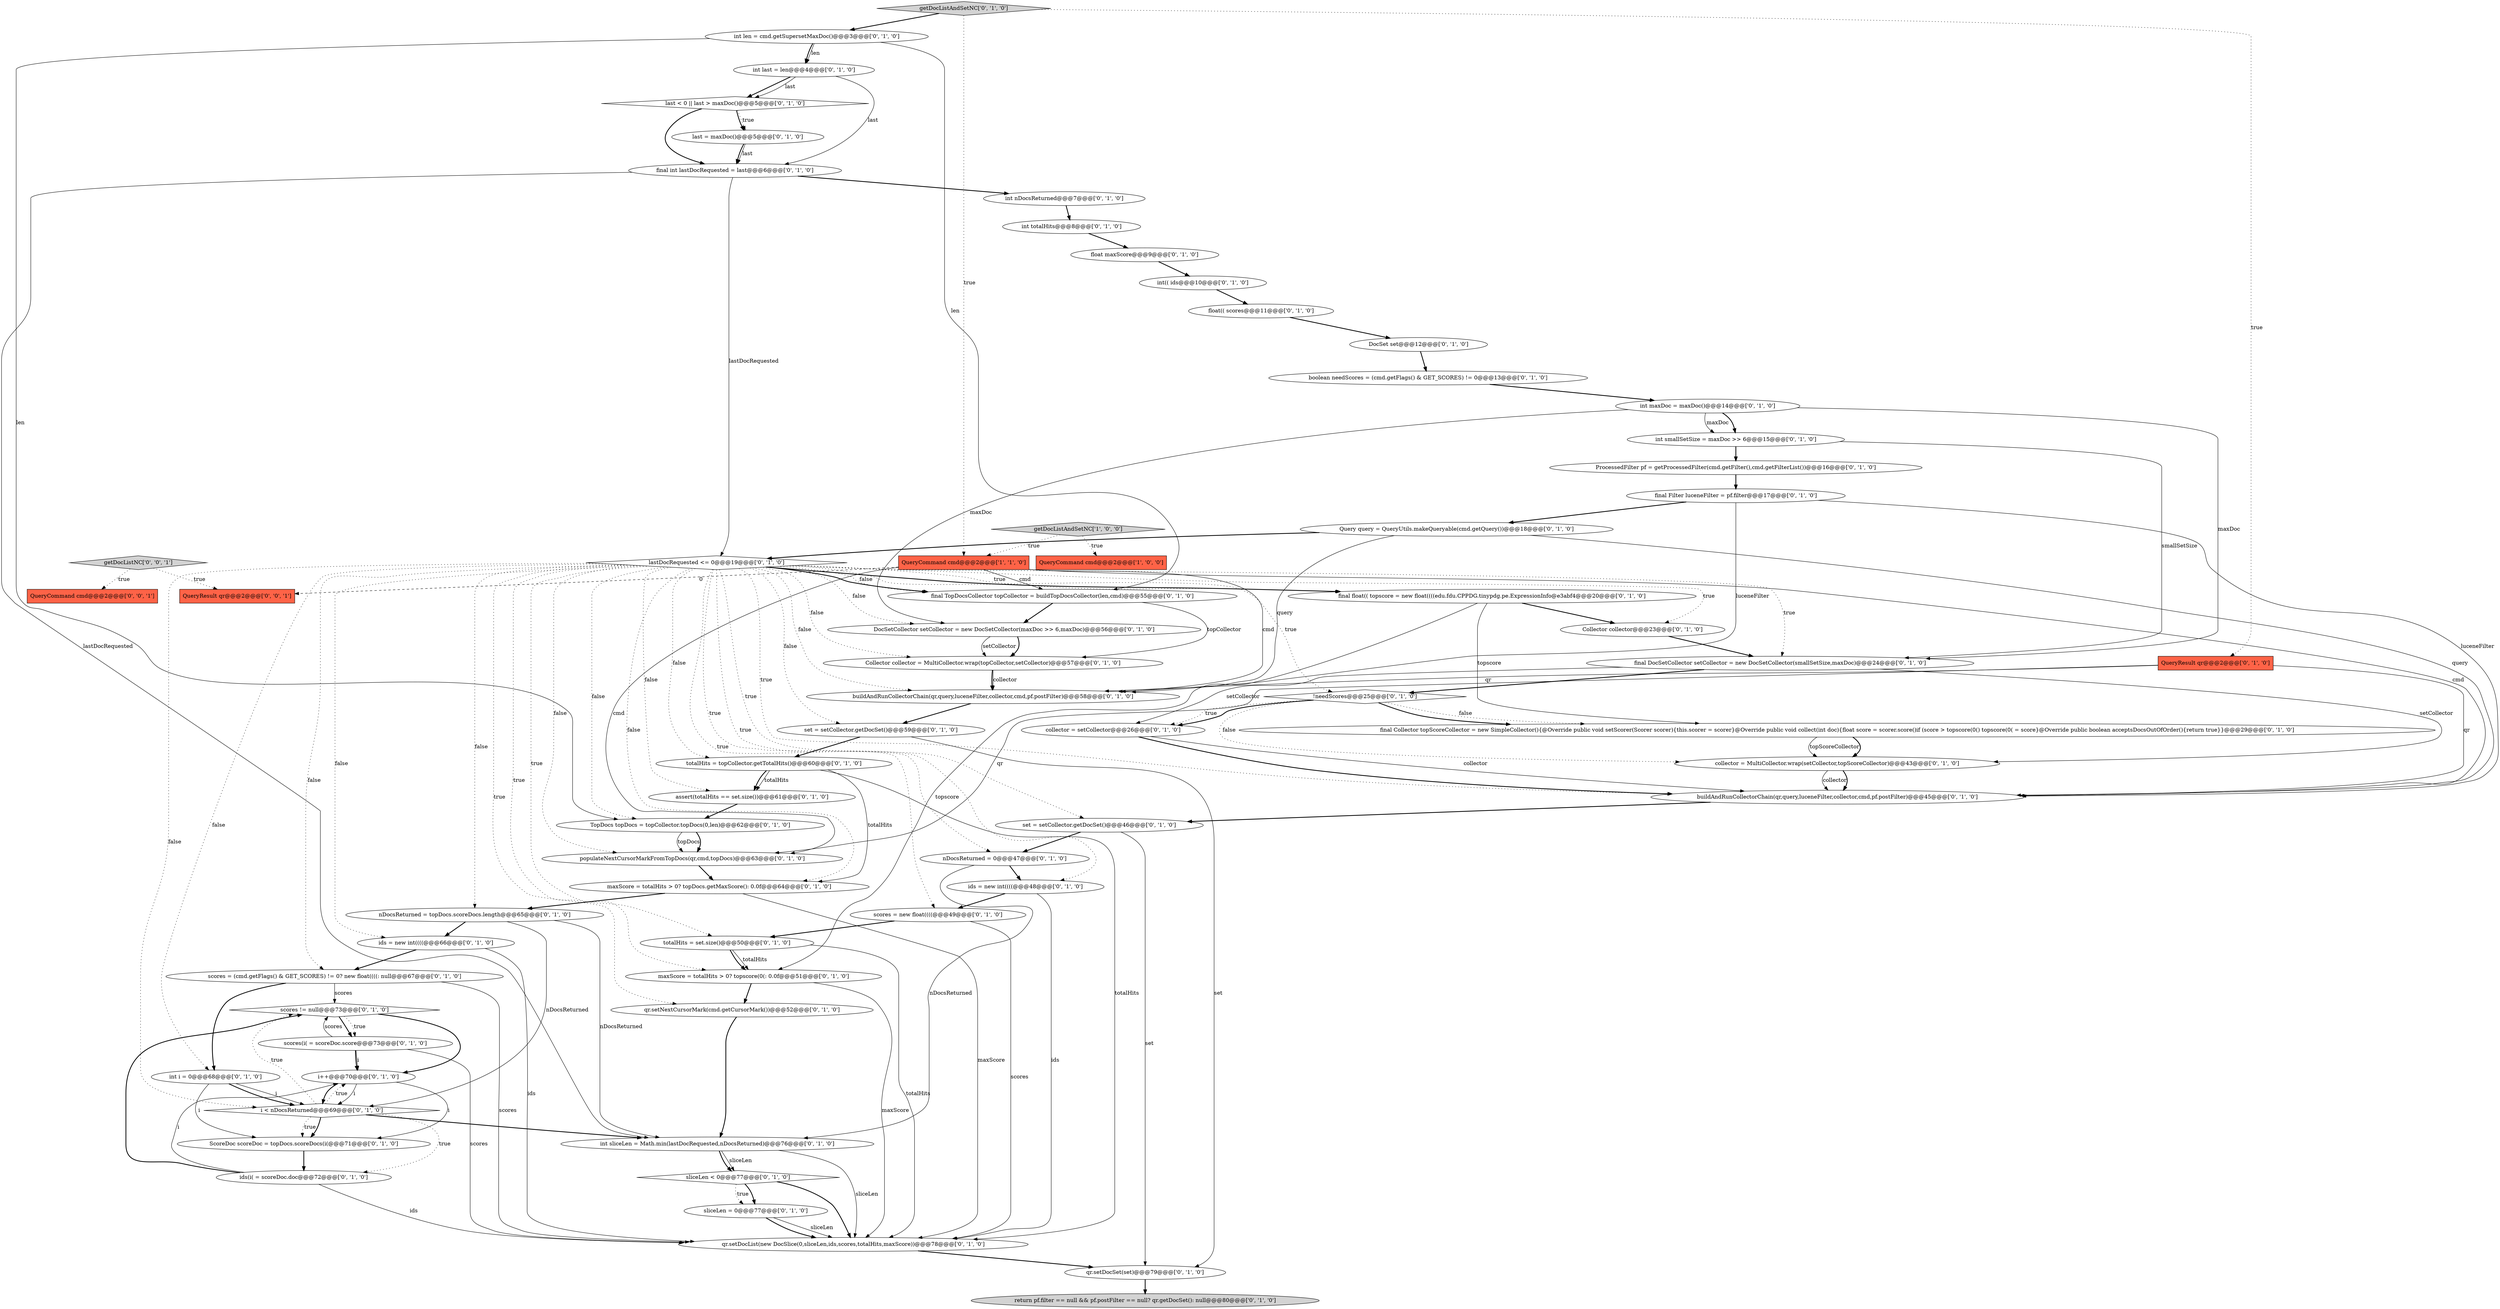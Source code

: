 digraph {
37 [style = filled, label = "sliceLen = 0@@@77@@@['0', '1', '0']", fillcolor = white, shape = ellipse image = "AAA0AAABBB2BBB"];
20 [style = filled, label = "scores(i( = scoreDoc.score@@@73@@@['0', '1', '0']", fillcolor = white, shape = ellipse image = "AAA0AAABBB2BBB"];
24 [style = filled, label = "collector = MultiCollector.wrap(setCollector,topScoreCollector)@@@43@@@['0', '1', '0']", fillcolor = white, shape = ellipse image = "AAA0AAABBB2BBB"];
15 [style = filled, label = "final int lastDocRequested = last@@@6@@@['0', '1', '0']", fillcolor = white, shape = ellipse image = "AAA0AAABBB2BBB"];
52 [style = filled, label = "sliceLen < 0@@@77@@@['0', '1', '0']", fillcolor = white, shape = diamond image = "AAA0AAABBB2BBB"];
66 [style = filled, label = "QueryResult qr@@@2@@@['0', '0', '1']", fillcolor = tomato, shape = box image = "AAA0AAABBB3BBB"];
13 [style = filled, label = "totalHits = set.size()@@@50@@@['0', '1', '0']", fillcolor = white, shape = ellipse image = "AAA0AAABBB2BBB"];
26 [style = filled, label = "ids(i( = scoreDoc.doc@@@72@@@['0', '1', '0']", fillcolor = white, shape = ellipse image = "AAA0AAABBB2BBB"];
8 [style = filled, label = "getDocListAndSetNC['0', '1', '0']", fillcolor = lightgray, shape = diamond image = "AAA0AAABBB2BBB"];
27 [style = filled, label = "scores != null@@@73@@@['0', '1', '0']", fillcolor = white, shape = diamond image = "AAA0AAABBB2BBB"];
64 [style = filled, label = "getDocListNC['0', '0', '1']", fillcolor = lightgray, shape = diamond image = "AAA0AAABBB3BBB"];
29 [style = filled, label = "int(( ids@@@10@@@['0', '1', '0']", fillcolor = white, shape = ellipse image = "AAA0AAABBB2BBB"];
3 [style = filled, label = "DocSetCollector setCollector = new DocSetCollector(maxDoc >> 6,maxDoc)@@@56@@@['0', '1', '0']", fillcolor = white, shape = ellipse image = "AAA0AAABBB2BBB"];
0 [style = filled, label = "getDocListAndSetNC['1', '0', '0']", fillcolor = lightgray, shape = diamond image = "AAA0AAABBB1BBB"];
50 [style = filled, label = "ids = new int((((@@@66@@@['0', '1', '0']", fillcolor = white, shape = ellipse image = "AAA0AAABBB2BBB"];
2 [style = filled, label = "QueryCommand cmd@@@2@@@['1', '1', '0']", fillcolor = tomato, shape = box image = "AAA0AAABBB1BBB"];
31 [style = filled, label = "int sliceLen = Math.min(lastDocRequested,nDocsReturned)@@@76@@@['0', '1', '0']", fillcolor = white, shape = ellipse image = "AAA0AAABBB2BBB"];
34 [style = filled, label = "Collector collector = MultiCollector.wrap(topCollector,setCollector)@@@57@@@['0', '1', '0']", fillcolor = white, shape = ellipse image = "AAA0AAABBB2BBB"];
61 [style = filled, label = "int nDocsReturned@@@7@@@['0', '1', '0']", fillcolor = white, shape = ellipse image = "AAA0AAABBB2BBB"];
65 [style = filled, label = "QueryCommand cmd@@@2@@@['0', '0', '1']", fillcolor = tomato, shape = box image = "AAA0AAABBB3BBB"];
62 [style = filled, label = "float maxScore@@@9@@@['0', '1', '0']", fillcolor = white, shape = ellipse image = "AAA0AAABBB2BBB"];
6 [style = filled, label = "final DocSetCollector setCollector = new DocSetCollector(smallSetSize,maxDoc)@@@24@@@['0', '1', '0']", fillcolor = white, shape = ellipse image = "AAA0AAABBB2BBB"];
4 [style = filled, label = "i < nDocsReturned@@@69@@@['0', '1', '0']", fillcolor = white, shape = diamond image = "AAA0AAABBB2BBB"];
55 [style = filled, label = "int smallSetSize = maxDoc >> 6@@@15@@@['0', '1', '0']", fillcolor = white, shape = ellipse image = "AAA0AAABBB2BBB"];
30 [style = filled, label = "float(( scores@@@11@@@['0', '1', '0']", fillcolor = white, shape = ellipse image = "AAA0AAABBB2BBB"];
28 [style = filled, label = "Collector collector@@@23@@@['0', '1', '0']", fillcolor = white, shape = ellipse image = "AAA0AAABBB2BBB"];
51 [style = filled, label = "collector = setCollector@@@26@@@['0', '1', '0']", fillcolor = white, shape = ellipse image = "AAA0AAABBB2BBB"];
60 [style = filled, label = "assert(totalHits == set.size())@@@61@@@['0', '1', '0']", fillcolor = white, shape = ellipse image = "AAA0AAABBB2BBB"];
46 [style = filled, label = "final Collector topScoreCollector = new SimpleCollector(){@Override public void setScorer(Scorer scorer){this.scorer = scorer}@Override public void collect(int doc){float score = scorer.score()if (score > topscore(0() topscore(0( = score}@Override public boolean acceptsDocsOutOfOrder(){return true}}@@@29@@@['0', '1', '0']", fillcolor = white, shape = ellipse image = "AAA0AAABBB2BBB"];
63 [style = filled, label = "scores = (cmd.getFlags() & GET_SCORES) != 0? new float((((: null@@@67@@@['0', '1', '0']", fillcolor = white, shape = ellipse image = "AAA0AAABBB2BBB"];
18 [style = filled, label = "final Filter luceneFilter = pf.filter@@@17@@@['0', '1', '0']", fillcolor = white, shape = ellipse image = "AAA0AAABBB2BBB"];
54 [style = filled, label = "boolean needScores = (cmd.getFlags() & GET_SCORES) != 0@@@13@@@['0', '1', '0']", fillcolor = white, shape = ellipse image = "AAA0AAABBB2BBB"];
56 [style = filled, label = "qr.setDocList(new DocSlice(0,sliceLen,ids,scores,totalHits,maxScore))@@@78@@@['0', '1', '0']", fillcolor = white, shape = ellipse image = "AAA0AAABBB2BBB"];
36 [style = filled, label = "TopDocs topDocs = topCollector.topDocs(0,len)@@@62@@@['0', '1', '0']", fillcolor = white, shape = ellipse image = "AAA0AAABBB2BBB"];
44 [style = filled, label = "nDocsReturned = 0@@@47@@@['0', '1', '0']", fillcolor = white, shape = ellipse image = "AAA0AAABBB2BBB"];
5 [style = filled, label = "QueryResult qr@@@2@@@['0', '1', '0']", fillcolor = tomato, shape = box image = "AAA0AAABBB2BBB"];
25 [style = filled, label = "DocSet set@@@12@@@['0', '1', '0']", fillcolor = white, shape = ellipse image = "AAA0AAABBB2BBB"];
32 [style = filled, label = "last = maxDoc()@@@5@@@['0', '1', '0']", fillcolor = white, shape = ellipse image = "AAA0AAABBB2BBB"];
14 [style = filled, label = "int totalHits@@@8@@@['0', '1', '0']", fillcolor = white, shape = ellipse image = "AAA0AAABBB2BBB"];
49 [style = filled, label = "populateNextCursorMarkFromTopDocs(qr,cmd,topDocs)@@@63@@@['0', '1', '0']", fillcolor = white, shape = ellipse image = "AAA0AAABBB2BBB"];
57 [style = filled, label = "qr.setDocSet(set)@@@79@@@['0', '1', '0']", fillcolor = white, shape = ellipse image = "AAA0AAABBB2BBB"];
19 [style = filled, label = "final float(( topscore = new float((((edu.fdu.CPPDG.tinypdg.pe.ExpressionInfo@e3abf4@@@20@@@['0', '1', '0']", fillcolor = white, shape = ellipse image = "AAA0AAABBB2BBB"];
39 [style = filled, label = "!needScores@@@25@@@['0', '1', '0']", fillcolor = white, shape = diamond image = "AAA0AAABBB2BBB"];
10 [style = filled, label = "int maxDoc = maxDoc()@@@14@@@['0', '1', '0']", fillcolor = white, shape = ellipse image = "AAA0AAABBB2BBB"];
11 [style = filled, label = "buildAndRunCollectorChain(qr,query,luceneFilter,collector,cmd,pf.postFilter)@@@58@@@['0', '1', '0']", fillcolor = white, shape = ellipse image = "AAA0AAABBB2BBB"];
53 [style = filled, label = "ScoreDoc scoreDoc = topDocs.scoreDocs(i(@@@71@@@['0', '1', '0']", fillcolor = white, shape = ellipse image = "AAA0AAABBB2BBB"];
33 [style = filled, label = "nDocsReturned = topDocs.scoreDocs.length@@@65@@@['0', '1', '0']", fillcolor = white, shape = ellipse image = "AAA0AAABBB2BBB"];
16 [style = filled, label = "maxScore = totalHits > 0? topDocs.getMaxScore(): 0.0f@@@64@@@['0', '1', '0']", fillcolor = white, shape = ellipse image = "AAA0AAABBB2BBB"];
21 [style = filled, label = "last < 0 || last > maxDoc()@@@5@@@['0', '1', '0']", fillcolor = white, shape = diamond image = "AAA0AAABBB2BBB"];
35 [style = filled, label = "maxScore = totalHits > 0? topscore(0(: 0.0f@@@51@@@['0', '1', '0']", fillcolor = white, shape = ellipse image = "AAA0AAABBB2BBB"];
7 [style = filled, label = "ProcessedFilter pf = getProcessedFilter(cmd.getFilter(),cmd.getFilterList())@@@16@@@['0', '1', '0']", fillcolor = white, shape = ellipse image = "AAA0AAABBB2BBB"];
22 [style = filled, label = "buildAndRunCollectorChain(qr,query,luceneFilter,collector,cmd,pf.postFilter)@@@45@@@['0', '1', '0']", fillcolor = white, shape = ellipse image = "AAA0AAABBB2BBB"];
40 [style = filled, label = "lastDocRequested <= 0@@@19@@@['0', '1', '0']", fillcolor = white, shape = diamond image = "AAA0AAABBB2BBB"];
41 [style = filled, label = "Query query = QueryUtils.makeQueryable(cmd.getQuery())@@@18@@@['0', '1', '0']", fillcolor = white, shape = ellipse image = "AAA0AAABBB2BBB"];
43 [style = filled, label = "set = setCollector.getDocSet()@@@46@@@['0', '1', '0']", fillcolor = white, shape = ellipse image = "AAA0AAABBB2BBB"];
47 [style = filled, label = "i++@@@70@@@['0', '1', '0']", fillcolor = white, shape = ellipse image = "AAA0AAABBB2BBB"];
9 [style = filled, label = "int len = cmd.getSupersetMaxDoc()@@@3@@@['0', '1', '0']", fillcolor = white, shape = ellipse image = "AAA0AAABBB2BBB"];
23 [style = filled, label = "int i = 0@@@68@@@['0', '1', '0']", fillcolor = white, shape = ellipse image = "AAA0AAABBB2BBB"];
58 [style = filled, label = "scores = new float((((@@@49@@@['0', '1', '0']", fillcolor = white, shape = ellipse image = "AAA0AAABBB2BBB"];
45 [style = filled, label = "totalHits = topCollector.getTotalHits()@@@60@@@['0', '1', '0']", fillcolor = white, shape = ellipse image = "AAA0AAABBB2BBB"];
59 [style = filled, label = "final TopDocsCollector topCollector = buildTopDocsCollector(len,cmd)@@@55@@@['0', '1', '0']", fillcolor = white, shape = ellipse image = "AAA0AAABBB2BBB"];
42 [style = filled, label = "ids = new int((((@@@48@@@['0', '1', '0']", fillcolor = white, shape = ellipse image = "AAA0AAABBB2BBB"];
17 [style = filled, label = "return pf.filter == null && pf.postFilter == null? qr.getDocSet(): null@@@80@@@['0', '1', '0']", fillcolor = lightgray, shape = ellipse image = "AAA0AAABBB2BBB"];
48 [style = filled, label = "set = setCollector.getDocSet()@@@59@@@['0', '1', '0']", fillcolor = white, shape = ellipse image = "AAA0AAABBB2BBB"];
12 [style = filled, label = "qr.setNextCursorMark(cmd.getCursorMark())@@@52@@@['0', '1', '0']", fillcolor = white, shape = ellipse image = "AAA0AAABBB2BBB"];
1 [style = filled, label = "QueryCommand cmd@@@2@@@['1', '0', '0']", fillcolor = tomato, shape = box image = "AAA0AAABBB1BBB"];
38 [style = filled, label = "int last = len@@@4@@@['0', '1', '0']", fillcolor = white, shape = ellipse image = "AAA0AAABBB2BBB"];
40->42 [style = dotted, label="true"];
52->56 [style = bold, label=""];
44->42 [style = bold, label=""];
10->3 [style = solid, label="maxDoc"];
19->28 [style = bold, label=""];
2->66 [style = dashed, label="0"];
21->32 [style = bold, label=""];
57->17 [style = bold, label=""];
18->22 [style = solid, label="luceneFilter"];
4->26 [style = dotted, label="true"];
54->10 [style = bold, label=""];
50->63 [style = bold, label=""];
31->56 [style = solid, label="sliceLen"];
40->3 [style = dotted, label="false"];
20->47 [style = bold, label=""];
15->61 [style = bold, label=""];
45->16 [style = solid, label="totalHits"];
26->47 [style = solid, label="i"];
43->57 [style = solid, label="set"];
6->39 [style = bold, label=""];
2->49 [style = solid, label="cmd"];
40->22 [style = dotted, label="true"];
58->56 [style = solid, label="scores"];
40->63 [style = dotted, label="false"];
42->58 [style = bold, label=""];
10->55 [style = bold, label=""];
28->6 [style = bold, label=""];
40->59 [style = dotted, label="false"];
40->60 [style = dotted, label="false"];
18->41 [style = bold, label=""];
26->56 [style = solid, label="ids"];
48->45 [style = bold, label=""];
39->51 [style = bold, label=""];
39->24 [style = dotted, label="false"];
4->27 [style = dotted, label="true"];
33->4 [style = solid, label="nDocsReturned"];
8->5 [style = dotted, label="true"];
40->34 [style = dotted, label="false"];
40->58 [style = dotted, label="true"];
5->22 [style = solid, label="qr"];
10->55 [style = solid, label="maxDoc"];
43->44 [style = bold, label=""];
15->31 [style = solid, label="lastDocRequested"];
23->4 [style = bold, label=""];
40->43 [style = dotted, label="true"];
63->56 [style = solid, label="scores"];
47->4 [style = bold, label=""];
63->23 [style = bold, label=""];
39->51 [style = dotted, label="true"];
36->49 [style = solid, label="topDocs"];
55->6 [style = solid, label="smallSetSize"];
0->1 [style = dotted, label="true"];
41->40 [style = bold, label=""];
58->13 [style = bold, label=""];
40->50 [style = dotted, label="false"];
41->11 [style = solid, label="query"];
45->60 [style = solid, label="totalHits"];
19->35 [style = solid, label="topscore"];
37->56 [style = bold, label=""];
4->53 [style = dotted, label="true"];
46->24 [style = solid, label="topScoreCollector"];
13->56 [style = solid, label="totalHits"];
45->56 [style = solid, label="totalHits"];
13->35 [style = bold, label=""];
27->20 [style = bold, label=""];
3->34 [style = bold, label=""];
40->59 [style = bold, label=""];
12->31 [style = bold, label=""];
2->11 [style = solid, label="cmd"];
40->13 [style = dotted, label="true"];
35->56 [style = solid, label="maxScore"];
44->31 [style = solid, label="nDocsReturned"];
55->7 [style = bold, label=""];
40->23 [style = dotted, label="false"];
22->43 [style = bold, label=""];
15->40 [style = solid, label="lastDocRequested"];
4->31 [style = bold, label=""];
9->38 [style = bold, label=""];
47->4 [style = solid, label="i"];
20->27 [style = solid, label="scores"];
0->2 [style = dotted, label="true"];
23->53 [style = solid, label="i"];
59->3 [style = bold, label=""];
3->34 [style = solid, label="setCollector"];
64->65 [style = dotted, label="true"];
5->49 [style = solid, label="qr"];
49->16 [style = bold, label=""];
21->15 [style = bold, label=""];
40->28 [style = dotted, label="true"];
53->26 [style = bold, label=""];
9->36 [style = solid, label="len"];
27->47 [style = bold, label=""];
7->18 [style = bold, label=""];
40->36 [style = dotted, label="false"];
18->11 [style = solid, label="luceneFilter"];
20->56 [style = solid, label="scores"];
63->27 [style = solid, label="scores"];
8->2 [style = dotted, label="true"];
36->49 [style = bold, label=""];
6->51 [style = solid, label="setCollector"];
31->52 [style = solid, label="sliceLen"];
32->15 [style = solid, label="last"];
38->21 [style = bold, label=""];
40->49 [style = dotted, label="false"];
40->11 [style = dotted, label="false"];
33->31 [style = solid, label="nDocsReturned"];
33->50 [style = bold, label=""];
40->33 [style = dotted, label="false"];
39->46 [style = dotted, label="false"];
40->35 [style = dotted, label="true"];
51->22 [style = solid, label="collector"];
4->53 [style = bold, label=""];
62->29 [style = bold, label=""];
21->32 [style = dotted, label="true"];
40->16 [style = dotted, label="false"];
24->22 [style = solid, label="collector"];
20->47 [style = solid, label="i"];
37->56 [style = solid, label="sliceLen"];
51->22 [style = bold, label=""];
2->59 [style = solid, label="cmd"];
47->53 [style = solid, label="i"];
25->54 [style = bold, label=""];
27->20 [style = dotted, label="true"];
40->4 [style = dotted, label="false"];
29->30 [style = bold, label=""];
38->15 [style = solid, label="last"];
64->66 [style = dotted, label="true"];
8->9 [style = bold, label=""];
40->44 [style = dotted, label="true"];
38->21 [style = solid, label="last"];
40->6 [style = dotted, label="true"];
31->52 [style = bold, label=""];
52->37 [style = bold, label=""];
4->47 [style = dotted, label="true"];
13->35 [style = solid, label="totalHits"];
11->48 [style = bold, label=""];
41->22 [style = solid, label="query"];
52->37 [style = dotted, label="true"];
10->6 [style = solid, label="maxDoc"];
23->4 [style = solid, label="i"];
16->33 [style = bold, label=""];
30->25 [style = bold, label=""];
9->59 [style = solid, label="len"];
26->27 [style = bold, label=""];
42->56 [style = solid, label="ids"];
59->34 [style = solid, label="topCollector"];
24->22 [style = bold, label=""];
19->46 [style = solid, label="topscore"];
56->57 [style = bold, label=""];
40->19 [style = dotted, label="true"];
9->38 [style = solid, label="len"];
60->36 [style = bold, label=""];
5->11 [style = solid, label="qr"];
6->24 [style = solid, label="setCollector"];
40->45 [style = dotted, label="false"];
40->19 [style = bold, label=""];
14->62 [style = bold, label=""];
45->60 [style = bold, label=""];
39->46 [style = bold, label=""];
40->39 [style = dotted, label="true"];
16->56 [style = solid, label="maxScore"];
35->12 [style = bold, label=""];
48->57 [style = solid, label="set"];
40->48 [style = dotted, label="false"];
40->12 [style = dotted, label="true"];
32->15 [style = bold, label=""];
46->24 [style = bold, label=""];
50->56 [style = solid, label="ids"];
61->14 [style = bold, label=""];
34->11 [style = solid, label="collector"];
2->22 [style = solid, label="cmd"];
34->11 [style = bold, label=""];
}
